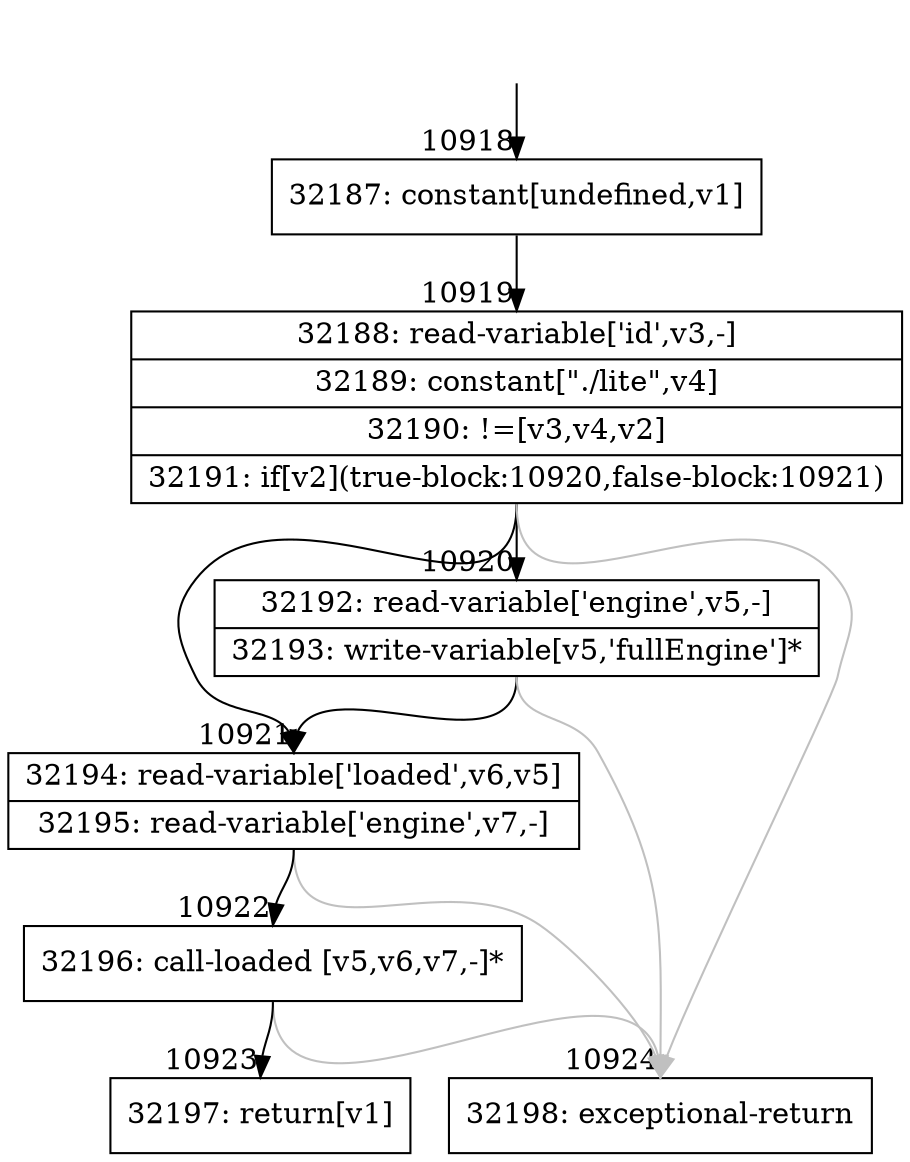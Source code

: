 digraph {
rankdir="TD"
BB_entry801[shape=none,label=""];
BB_entry801 -> BB10918 [tailport=s, headport=n, headlabel="    10918"]
BB10918 [shape=record label="{32187: constant[undefined,v1]}" ] 
BB10918 -> BB10919 [tailport=s, headport=n, headlabel="      10919"]
BB10919 [shape=record label="{32188: read-variable['id',v3,-]|32189: constant[\"./lite\",v4]|32190: !=[v3,v4,v2]|32191: if[v2](true-block:10920,false-block:10921)}" ] 
BB10919 -> BB10920 [tailport=s, headport=n, headlabel="      10920"]
BB10919 -> BB10921 [tailport=s, headport=n, headlabel="      10921"]
BB10919 -> BB10924 [tailport=s, headport=n, color=gray, headlabel="      10924"]
BB10920 [shape=record label="{32192: read-variable['engine',v5,-]|32193: write-variable[v5,'fullEngine']*}" ] 
BB10920 -> BB10921 [tailport=s, headport=n]
BB10920 -> BB10924 [tailport=s, headport=n, color=gray]
BB10921 [shape=record label="{32194: read-variable['loaded',v6,v5]|32195: read-variable['engine',v7,-]}" ] 
BB10921 -> BB10922 [tailport=s, headport=n, headlabel="      10922"]
BB10921 -> BB10924 [tailport=s, headport=n, color=gray]
BB10922 [shape=record label="{32196: call-loaded [v5,v6,v7,-]*}" ] 
BB10922 -> BB10923 [tailport=s, headport=n, headlabel="      10923"]
BB10922 -> BB10924 [tailport=s, headport=n, color=gray]
BB10923 [shape=record label="{32197: return[v1]}" ] 
BB10924 [shape=record label="{32198: exceptional-return}" ] 
//#$~ 15377
}
